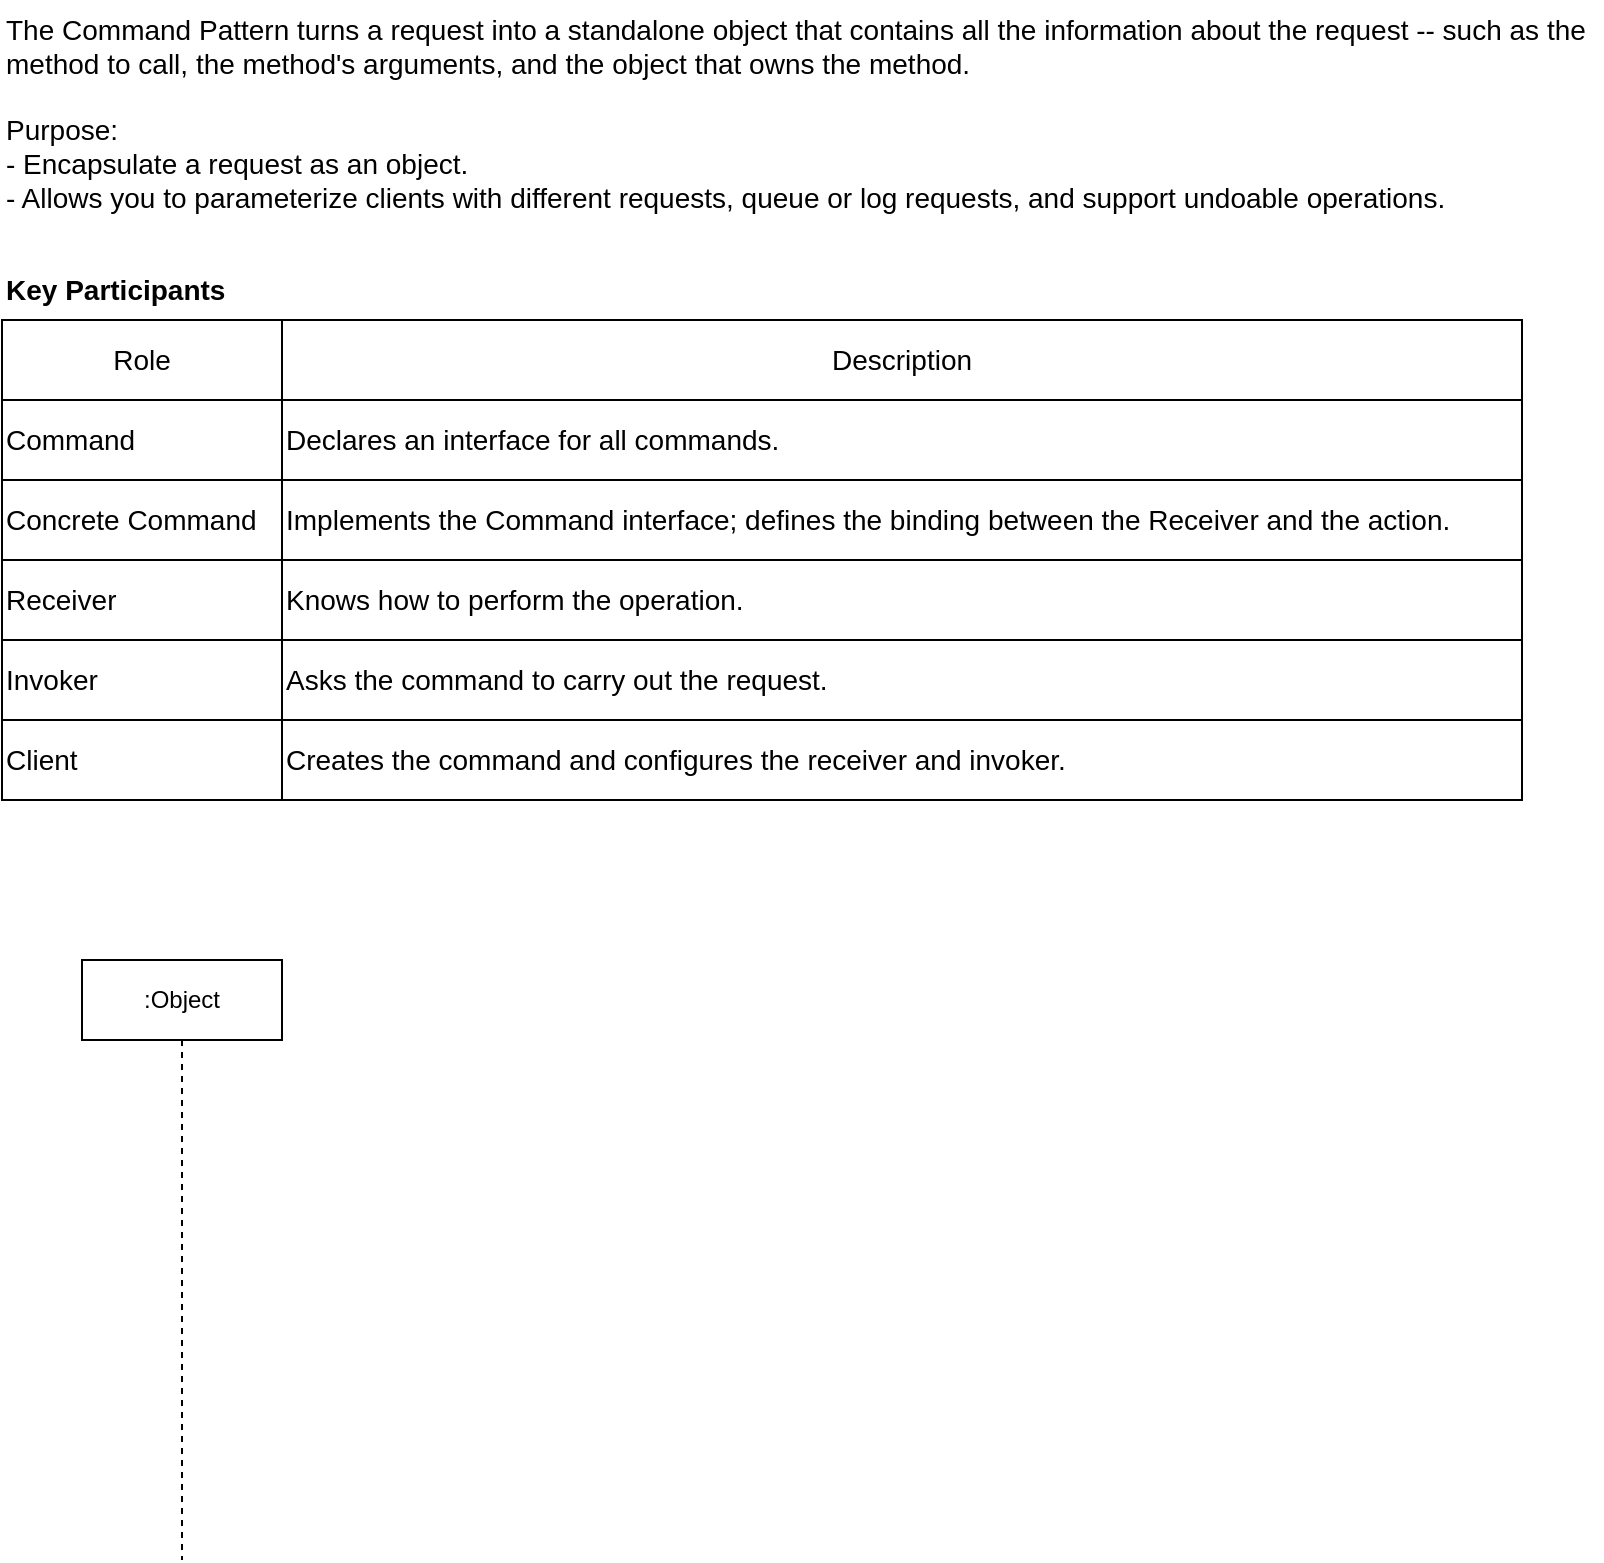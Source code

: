 <mxfile version="28.1.1">
  <diagram name="Page-1" id="tlizApVb3Lmp3QC3Klox">
    <mxGraphModel dx="1034" dy="570" grid="1" gridSize="10" guides="1" tooltips="1" connect="1" arrows="1" fold="1" page="1" pageScale="1" pageWidth="850" pageHeight="1100" math="0" shadow="0">
      <root>
        <mxCell id="0" />
        <mxCell id="1" parent="0" />
        <mxCell id="IFPszP2dh0mQ25aJr4DG-1" value="The Command Pattern turns a request into a standalone object that contains all the information about the request -- such as the method to call, the method&#39;s arguments, and the object that owns the method.&#xa;&#xa;Purpose:&#xa;- Encapsulate a request as an object.&#xa;- Allows you to parameterize clients with different requests, queue or log requests, and support undoable operations." style="text;whiteSpace=wrap;fontSize=14;" vertex="1" parent="1">
          <mxGeometry x="40" y="40" width="800" height="120" as="geometry" />
        </mxCell>
        <mxCell id="IFPszP2dh0mQ25aJr4DG-2" value="&lt;b&gt;Key Participants&lt;/b&gt;" style="text;html=1;align=left;verticalAlign=middle;whiteSpace=wrap;rounded=0;fontSize=14;" vertex="1" parent="1">
          <mxGeometry x="40" y="170" width="800" height="30" as="geometry" />
        </mxCell>
        <mxCell id="IFPszP2dh0mQ25aJr4DG-3" value="" style="shape=table;startSize=0;container=1;collapsible=0;childLayout=tableLayout;" vertex="1" parent="1">
          <mxGeometry x="40" y="200" width="760" height="240" as="geometry" />
        </mxCell>
        <mxCell id="IFPszP2dh0mQ25aJr4DG-4" value="" style="shape=tableRow;horizontal=0;startSize=0;swimlaneHead=0;swimlaneBody=0;strokeColor=inherit;top=0;left=0;bottom=0;right=0;collapsible=0;dropTarget=0;fillColor=none;points=[[0,0.5],[1,0.5]];portConstraint=eastwest;" vertex="1" parent="IFPszP2dh0mQ25aJr4DG-3">
          <mxGeometry width="760" height="40" as="geometry" />
        </mxCell>
        <mxCell id="IFPszP2dh0mQ25aJr4DG-5" value="&lt;font style=&quot;font-size: 14px;&quot;&gt;Role&lt;/font&gt;" style="shape=partialRectangle;html=1;whiteSpace=wrap;connectable=0;strokeColor=inherit;overflow=hidden;fillColor=none;top=0;left=0;bottom=0;right=0;pointerEvents=1;" vertex="1" parent="IFPszP2dh0mQ25aJr4DG-4">
          <mxGeometry width="140" height="40" as="geometry">
            <mxRectangle width="140" height="40" as="alternateBounds" />
          </mxGeometry>
        </mxCell>
        <mxCell id="IFPszP2dh0mQ25aJr4DG-6" value="&lt;font style=&quot;font-size: 14px;&quot;&gt;Description&lt;/font&gt;" style="shape=partialRectangle;html=1;whiteSpace=wrap;connectable=0;strokeColor=inherit;overflow=hidden;fillColor=none;top=0;left=0;bottom=0;right=0;pointerEvents=1;" vertex="1" parent="IFPszP2dh0mQ25aJr4DG-4">
          <mxGeometry x="140" width="620" height="40" as="geometry">
            <mxRectangle width="620" height="40" as="alternateBounds" />
          </mxGeometry>
        </mxCell>
        <mxCell id="IFPszP2dh0mQ25aJr4DG-7" value="" style="shape=tableRow;horizontal=0;startSize=0;swimlaneHead=0;swimlaneBody=0;strokeColor=inherit;top=0;left=0;bottom=0;right=0;collapsible=0;dropTarget=0;fillColor=none;points=[[0,0.5],[1,0.5]];portConstraint=eastwest;" vertex="1" parent="IFPszP2dh0mQ25aJr4DG-3">
          <mxGeometry y="40" width="760" height="40" as="geometry" />
        </mxCell>
        <mxCell id="IFPszP2dh0mQ25aJr4DG-8" value="Command" style="shape=partialRectangle;html=1;whiteSpace=wrap;connectable=0;strokeColor=inherit;overflow=hidden;fillColor=none;top=0;left=0;bottom=0;right=0;pointerEvents=1;fontSize=14;align=left;" vertex="1" parent="IFPszP2dh0mQ25aJr4DG-7">
          <mxGeometry width="140" height="40" as="geometry">
            <mxRectangle width="140" height="40" as="alternateBounds" />
          </mxGeometry>
        </mxCell>
        <mxCell id="IFPszP2dh0mQ25aJr4DG-9" value="&lt;font style=&quot;font-size: 14px;&quot;&gt;Declares an interface for all commands.&lt;/font&gt;" style="shape=partialRectangle;html=1;whiteSpace=wrap;connectable=0;strokeColor=inherit;overflow=hidden;fillColor=none;top=0;left=0;bottom=0;right=0;pointerEvents=1;align=left;" vertex="1" parent="IFPszP2dh0mQ25aJr4DG-7">
          <mxGeometry x="140" width="620" height="40" as="geometry">
            <mxRectangle width="620" height="40" as="alternateBounds" />
          </mxGeometry>
        </mxCell>
        <mxCell id="IFPszP2dh0mQ25aJr4DG-10" value="" style="shape=tableRow;horizontal=0;startSize=0;swimlaneHead=0;swimlaneBody=0;strokeColor=inherit;top=0;left=0;bottom=0;right=0;collapsible=0;dropTarget=0;fillColor=none;points=[[0,0.5],[1,0.5]];portConstraint=eastwest;" vertex="1" parent="IFPszP2dh0mQ25aJr4DG-3">
          <mxGeometry y="80" width="760" height="40" as="geometry" />
        </mxCell>
        <mxCell id="IFPszP2dh0mQ25aJr4DG-11" value="Concrete Command" style="shape=partialRectangle;html=1;whiteSpace=wrap;connectable=0;strokeColor=inherit;overflow=hidden;fillColor=none;top=0;left=0;bottom=0;right=0;pointerEvents=1;fontSize=14;align=left;" vertex="1" parent="IFPszP2dh0mQ25aJr4DG-10">
          <mxGeometry width="140" height="40" as="geometry">
            <mxRectangle width="140" height="40" as="alternateBounds" />
          </mxGeometry>
        </mxCell>
        <mxCell id="IFPszP2dh0mQ25aJr4DG-12" value="&lt;font style=&quot;font-size: 14px;&quot;&gt;Implements the Command interface; defines the binding between the Receiver and the action.&lt;/font&gt;" style="shape=partialRectangle;html=1;whiteSpace=wrap;connectable=0;strokeColor=inherit;overflow=hidden;fillColor=none;top=0;left=0;bottom=0;right=0;pointerEvents=1;align=left;" vertex="1" parent="IFPszP2dh0mQ25aJr4DG-10">
          <mxGeometry x="140" width="620" height="40" as="geometry">
            <mxRectangle width="620" height="40" as="alternateBounds" />
          </mxGeometry>
        </mxCell>
        <mxCell id="IFPszP2dh0mQ25aJr4DG-13" value="" style="shape=tableRow;horizontal=0;startSize=0;swimlaneHead=0;swimlaneBody=0;strokeColor=inherit;top=0;left=0;bottom=0;right=0;collapsible=0;dropTarget=0;fillColor=none;points=[[0,0.5],[1,0.5]];portConstraint=eastwest;" vertex="1" parent="IFPszP2dh0mQ25aJr4DG-3">
          <mxGeometry y="120" width="760" height="40" as="geometry" />
        </mxCell>
        <mxCell id="IFPszP2dh0mQ25aJr4DG-14" value="&lt;font style=&quot;font-size: 14px;&quot;&gt;Receiver&lt;/font&gt;" style="shape=partialRectangle;html=1;whiteSpace=wrap;connectable=0;strokeColor=inherit;overflow=hidden;fillColor=none;top=0;left=0;bottom=0;right=0;pointerEvents=1;align=left;" vertex="1" parent="IFPszP2dh0mQ25aJr4DG-13">
          <mxGeometry width="140" height="40" as="geometry">
            <mxRectangle width="140" height="40" as="alternateBounds" />
          </mxGeometry>
        </mxCell>
        <mxCell id="IFPszP2dh0mQ25aJr4DG-15" value="Knows how to perform the operation." style="shape=partialRectangle;html=1;whiteSpace=wrap;connectable=0;strokeColor=inherit;overflow=hidden;fillColor=none;top=0;left=0;bottom=0;right=0;pointerEvents=1;align=left;fontSize=14;" vertex="1" parent="IFPszP2dh0mQ25aJr4DG-13">
          <mxGeometry x="140" width="620" height="40" as="geometry">
            <mxRectangle width="620" height="40" as="alternateBounds" />
          </mxGeometry>
        </mxCell>
        <mxCell id="IFPszP2dh0mQ25aJr4DG-16" value="" style="shape=tableRow;horizontal=0;startSize=0;swimlaneHead=0;swimlaneBody=0;strokeColor=inherit;top=0;left=0;bottom=0;right=0;collapsible=0;dropTarget=0;fillColor=none;points=[[0,0.5],[1,0.5]];portConstraint=eastwest;" vertex="1" parent="IFPszP2dh0mQ25aJr4DG-3">
          <mxGeometry y="160" width="760" height="40" as="geometry" />
        </mxCell>
        <mxCell id="IFPszP2dh0mQ25aJr4DG-17" value="&lt;font style=&quot;font-size: 14px;&quot;&gt;Invoker&lt;/font&gt;" style="shape=partialRectangle;html=1;whiteSpace=wrap;connectable=0;strokeColor=inherit;overflow=hidden;fillColor=none;top=0;left=0;bottom=0;right=0;pointerEvents=1;align=left;" vertex="1" parent="IFPszP2dh0mQ25aJr4DG-16">
          <mxGeometry width="140" height="40" as="geometry">
            <mxRectangle width="140" height="40" as="alternateBounds" />
          </mxGeometry>
        </mxCell>
        <mxCell id="IFPszP2dh0mQ25aJr4DG-18" value="Asks the command to carry out the request." style="shape=partialRectangle;html=1;whiteSpace=wrap;connectable=0;strokeColor=inherit;overflow=hidden;fillColor=none;top=0;left=0;bottom=0;right=0;pointerEvents=1;align=left;fontSize=14;" vertex="1" parent="IFPszP2dh0mQ25aJr4DG-16">
          <mxGeometry x="140" width="620" height="40" as="geometry">
            <mxRectangle width="620" height="40" as="alternateBounds" />
          </mxGeometry>
        </mxCell>
        <mxCell id="IFPszP2dh0mQ25aJr4DG-19" value="" style="shape=tableRow;horizontal=0;startSize=0;swimlaneHead=0;swimlaneBody=0;strokeColor=inherit;top=0;left=0;bottom=0;right=0;collapsible=0;dropTarget=0;fillColor=none;points=[[0,0.5],[1,0.5]];portConstraint=eastwest;" vertex="1" parent="IFPszP2dh0mQ25aJr4DG-3">
          <mxGeometry y="200" width="760" height="40" as="geometry" />
        </mxCell>
        <mxCell id="IFPszP2dh0mQ25aJr4DG-20" value="&lt;font style=&quot;font-size: 14px;&quot;&gt;Client&lt;/font&gt;" style="shape=partialRectangle;html=1;whiteSpace=wrap;connectable=0;strokeColor=inherit;overflow=hidden;fillColor=none;top=0;left=0;bottom=0;right=0;pointerEvents=1;align=left;" vertex="1" parent="IFPszP2dh0mQ25aJr4DG-19">
          <mxGeometry width="140" height="40" as="geometry">
            <mxRectangle width="140" height="40" as="alternateBounds" />
          </mxGeometry>
        </mxCell>
        <mxCell id="IFPszP2dh0mQ25aJr4DG-21" value="Creates the command and configures the receiver and invoker." style="shape=partialRectangle;html=1;whiteSpace=wrap;connectable=0;strokeColor=inherit;overflow=hidden;fillColor=none;top=0;left=0;bottom=0;right=0;pointerEvents=1;align=left;fontSize=14;" vertex="1" parent="IFPszP2dh0mQ25aJr4DG-19">
          <mxGeometry x="140" width="620" height="40" as="geometry">
            <mxRectangle width="620" height="40" as="alternateBounds" />
          </mxGeometry>
        </mxCell>
        <mxCell id="IFPszP2dh0mQ25aJr4DG-22" value=":Object" style="shape=umlLifeline;perimeter=lifelinePerimeter;whiteSpace=wrap;html=1;container=1;dropTarget=0;collapsible=0;recursiveResize=0;outlineConnect=0;portConstraint=eastwest;newEdgeStyle={&quot;curved&quot;:0,&quot;rounded&quot;:0};" vertex="1" parent="1">
          <mxGeometry x="80" y="520" width="100" height="300" as="geometry" />
        </mxCell>
      </root>
    </mxGraphModel>
  </diagram>
</mxfile>
